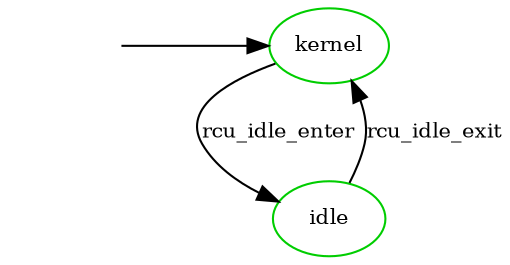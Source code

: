 digraph state_automaton {
	center = true;
	// size = "700,800";
	nodesep = 0.5;
	"__init" [shape=plaintext, style=invis, label=""];
	node [shape=ellipse, fontsize=10, color=green3];
	edge [fontsize=10];

	"__init" -> "kernel";
	"kernel" -> "idle" [label="rcu_idle_enter"];
	"idle" -> "kernel" [label="rcu_idle_exit"];

	subgraph init {
		rank = min;
		"__init";
		"kernel";
	}
}
